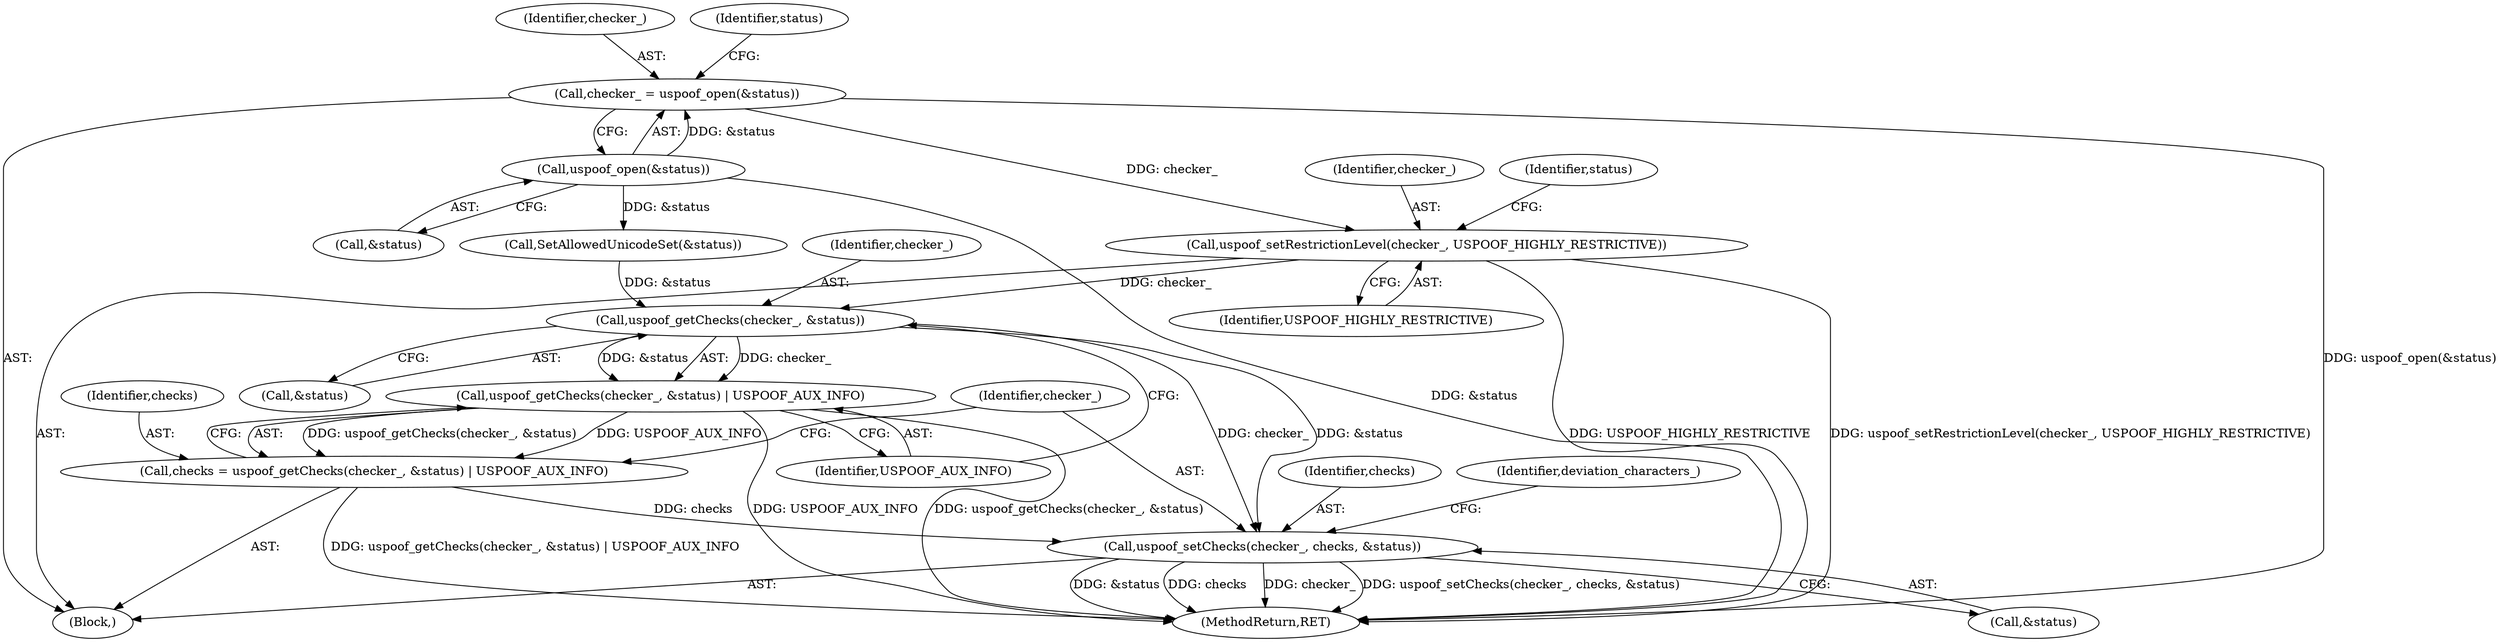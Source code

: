 digraph "0_Chrome_fd34ee82420c5e5cb04459d6e381944979d8e571@API" {
"1000112" [label="(Call,checker_ = uspoof_open(&status))"];
"1000114" [label="(Call,uspoof_open(&status))"];
"1000125" [label="(Call,uspoof_setRestrictionLevel(checker_, USPOOF_HIGHLY_RESTRICTIVE))"];
"1000135" [label="(Call,uspoof_getChecks(checker_, &status))"];
"1000134" [label="(Call,uspoof_getChecks(checker_, &status) | USPOOF_AUX_INFO)"];
"1000132" [label="(Call,checks = uspoof_getChecks(checker_, &status) | USPOOF_AUX_INFO)"];
"1000140" [label="(Call,uspoof_setChecks(checker_, checks, &status))"];
"1000139" [label="(Identifier,USPOOF_AUX_INFO)"];
"1000126" [label="(Identifier,checker_)"];
"1000128" [label="(Call,SetAllowedUnicodeSet(&status))"];
"1000137" [label="(Call,&status)"];
"1000130" [label="(Identifier,status)"];
"1000143" [label="(Call,&status)"];
"1000215" [label="(MethodReturn,RET)"];
"1000141" [label="(Identifier,checker_)"];
"1000140" [label="(Call,uspoof_setChecks(checker_, checks, &status))"];
"1000113" [label="(Identifier,checker_)"];
"1000142" [label="(Identifier,checks)"];
"1000119" [label="(Identifier,status)"];
"1000136" [label="(Identifier,checker_)"];
"1000135" [label="(Call,uspoof_getChecks(checker_, &status))"];
"1000146" [label="(Identifier,deviation_characters_)"];
"1000133" [label="(Identifier,checks)"];
"1000107" [label="(Block,)"];
"1000125" [label="(Call,uspoof_setRestrictionLevel(checker_, USPOOF_HIGHLY_RESTRICTIVE))"];
"1000127" [label="(Identifier,USPOOF_HIGHLY_RESTRICTIVE)"];
"1000112" [label="(Call,checker_ = uspoof_open(&status))"];
"1000115" [label="(Call,&status)"];
"1000134" [label="(Call,uspoof_getChecks(checker_, &status) | USPOOF_AUX_INFO)"];
"1000114" [label="(Call,uspoof_open(&status))"];
"1000132" [label="(Call,checks = uspoof_getChecks(checker_, &status) | USPOOF_AUX_INFO)"];
"1000112" -> "1000107"  [label="AST: "];
"1000112" -> "1000114"  [label="CFG: "];
"1000113" -> "1000112"  [label="AST: "];
"1000114" -> "1000112"  [label="AST: "];
"1000119" -> "1000112"  [label="CFG: "];
"1000112" -> "1000215"  [label="DDG: uspoof_open(&status)"];
"1000114" -> "1000112"  [label="DDG: &status"];
"1000112" -> "1000125"  [label="DDG: checker_"];
"1000114" -> "1000115"  [label="CFG: "];
"1000115" -> "1000114"  [label="AST: "];
"1000114" -> "1000215"  [label="DDG: &status"];
"1000114" -> "1000128"  [label="DDG: &status"];
"1000125" -> "1000107"  [label="AST: "];
"1000125" -> "1000127"  [label="CFG: "];
"1000126" -> "1000125"  [label="AST: "];
"1000127" -> "1000125"  [label="AST: "];
"1000130" -> "1000125"  [label="CFG: "];
"1000125" -> "1000215"  [label="DDG: uspoof_setRestrictionLevel(checker_, USPOOF_HIGHLY_RESTRICTIVE)"];
"1000125" -> "1000215"  [label="DDG: USPOOF_HIGHLY_RESTRICTIVE"];
"1000125" -> "1000135"  [label="DDG: checker_"];
"1000135" -> "1000134"  [label="AST: "];
"1000135" -> "1000137"  [label="CFG: "];
"1000136" -> "1000135"  [label="AST: "];
"1000137" -> "1000135"  [label="AST: "];
"1000139" -> "1000135"  [label="CFG: "];
"1000135" -> "1000134"  [label="DDG: checker_"];
"1000135" -> "1000134"  [label="DDG: &status"];
"1000128" -> "1000135"  [label="DDG: &status"];
"1000135" -> "1000140"  [label="DDG: checker_"];
"1000135" -> "1000140"  [label="DDG: &status"];
"1000134" -> "1000132"  [label="AST: "];
"1000134" -> "1000139"  [label="CFG: "];
"1000139" -> "1000134"  [label="AST: "];
"1000132" -> "1000134"  [label="CFG: "];
"1000134" -> "1000215"  [label="DDG: USPOOF_AUX_INFO"];
"1000134" -> "1000215"  [label="DDG: uspoof_getChecks(checker_, &status)"];
"1000134" -> "1000132"  [label="DDG: uspoof_getChecks(checker_, &status)"];
"1000134" -> "1000132"  [label="DDG: USPOOF_AUX_INFO"];
"1000132" -> "1000107"  [label="AST: "];
"1000133" -> "1000132"  [label="AST: "];
"1000141" -> "1000132"  [label="CFG: "];
"1000132" -> "1000215"  [label="DDG: uspoof_getChecks(checker_, &status) | USPOOF_AUX_INFO"];
"1000132" -> "1000140"  [label="DDG: checks"];
"1000140" -> "1000107"  [label="AST: "];
"1000140" -> "1000143"  [label="CFG: "];
"1000141" -> "1000140"  [label="AST: "];
"1000142" -> "1000140"  [label="AST: "];
"1000143" -> "1000140"  [label="AST: "];
"1000146" -> "1000140"  [label="CFG: "];
"1000140" -> "1000215"  [label="DDG: checks"];
"1000140" -> "1000215"  [label="DDG: checker_"];
"1000140" -> "1000215"  [label="DDG: uspoof_setChecks(checker_, checks, &status)"];
"1000140" -> "1000215"  [label="DDG: &status"];
}
